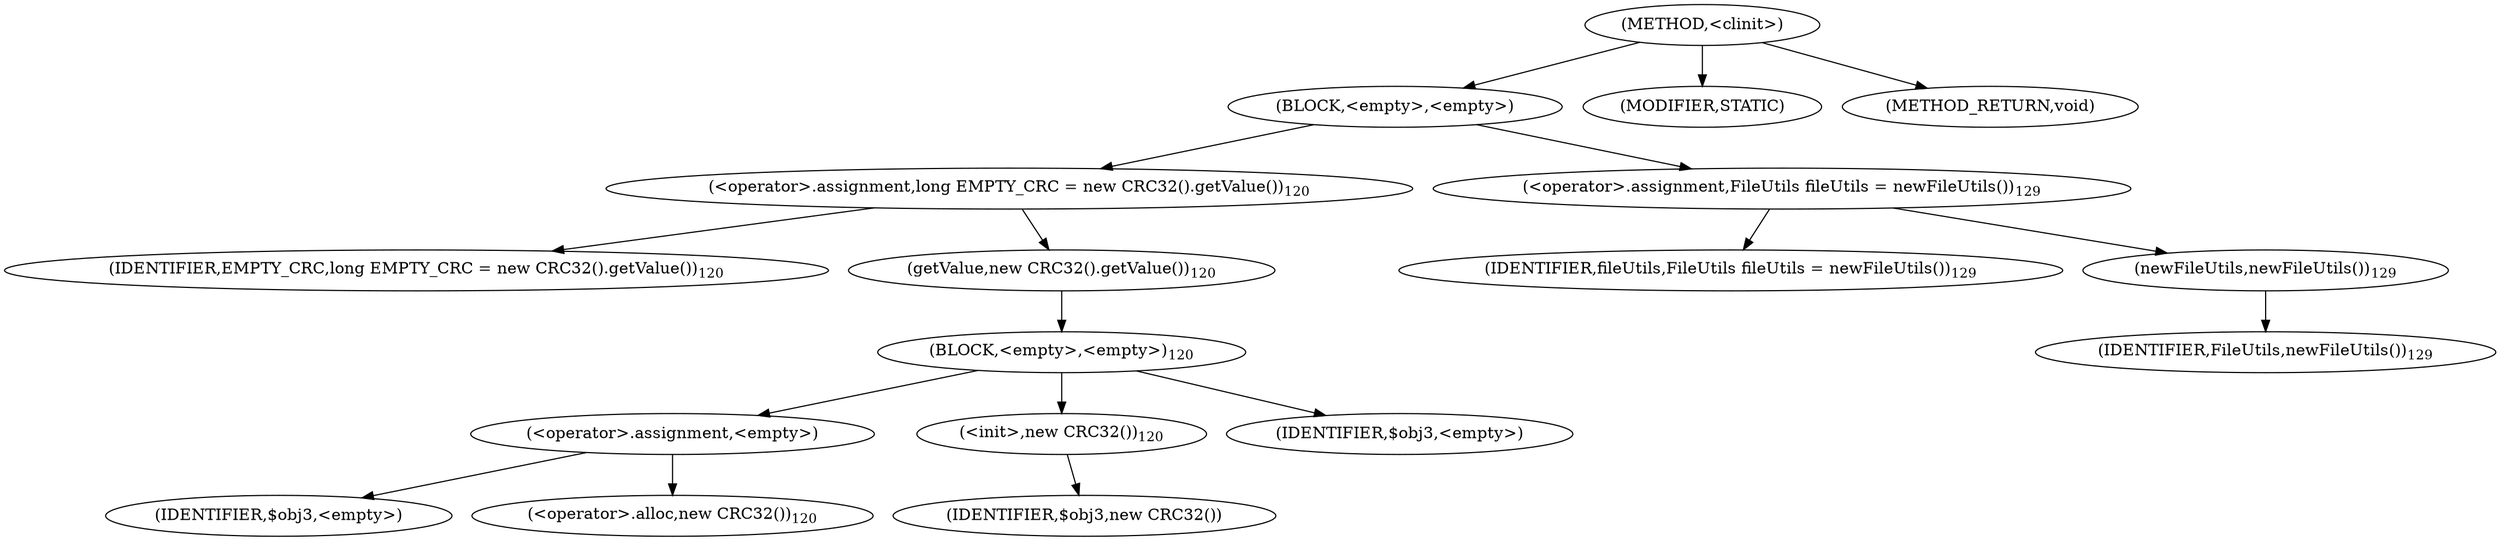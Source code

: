 digraph "&lt;clinit&gt;" {  
"3254" [label = <(METHOD,&lt;clinit&gt;)> ]
"3255" [label = <(BLOCK,&lt;empty&gt;,&lt;empty&gt;)> ]
"3256" [label = <(&lt;operator&gt;.assignment,long EMPTY_CRC = new CRC32().getValue())<SUB>120</SUB>> ]
"3257" [label = <(IDENTIFIER,EMPTY_CRC,long EMPTY_CRC = new CRC32().getValue())<SUB>120</SUB>> ]
"3258" [label = <(getValue,new CRC32().getValue())<SUB>120</SUB>> ]
"3259" [label = <(BLOCK,&lt;empty&gt;,&lt;empty&gt;)<SUB>120</SUB>> ]
"3260" [label = <(&lt;operator&gt;.assignment,&lt;empty&gt;)> ]
"3261" [label = <(IDENTIFIER,$obj3,&lt;empty&gt;)> ]
"3262" [label = <(&lt;operator&gt;.alloc,new CRC32())<SUB>120</SUB>> ]
"3263" [label = <(&lt;init&gt;,new CRC32())<SUB>120</SUB>> ]
"3264" [label = <(IDENTIFIER,$obj3,new CRC32())> ]
"3265" [label = <(IDENTIFIER,$obj3,&lt;empty&gt;)> ]
"3266" [label = <(&lt;operator&gt;.assignment,FileUtils fileUtils = newFileUtils())<SUB>129</SUB>> ]
"3267" [label = <(IDENTIFIER,fileUtils,FileUtils fileUtils = newFileUtils())<SUB>129</SUB>> ]
"3268" [label = <(newFileUtils,newFileUtils())<SUB>129</SUB>> ]
"3269" [label = <(IDENTIFIER,FileUtils,newFileUtils())<SUB>129</SUB>> ]
"3270" [label = <(MODIFIER,STATIC)> ]
"3271" [label = <(METHOD_RETURN,void)> ]
  "3254" -> "3255" 
  "3254" -> "3270" 
  "3254" -> "3271" 
  "3255" -> "3256" 
  "3255" -> "3266" 
  "3256" -> "3257" 
  "3256" -> "3258" 
  "3258" -> "3259" 
  "3259" -> "3260" 
  "3259" -> "3263" 
  "3259" -> "3265" 
  "3260" -> "3261" 
  "3260" -> "3262" 
  "3263" -> "3264" 
  "3266" -> "3267" 
  "3266" -> "3268" 
  "3268" -> "3269" 
}
